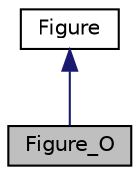 digraph "Figure_O"
{
  edge [fontname="Helvetica",fontsize="10",labelfontname="Helvetica",labelfontsize="10"];
  node [fontname="Helvetica",fontsize="10",shape=record];
  Node0 [label="Figure_O",height=0.2,width=0.4,color="black", fillcolor="grey75", style="filled", fontcolor="black"];
  Node1 -> Node0 [dir="back",color="midnightblue",fontsize="10",style="solid",fontname="Helvetica"];
  Node1 [label="Figure",height=0.2,width=0.4,color="black", fillcolor="white", style="filled",URL="$classFigure.html",tooltip="Abstract class to implement general behaviour of all the figures. "];
}

